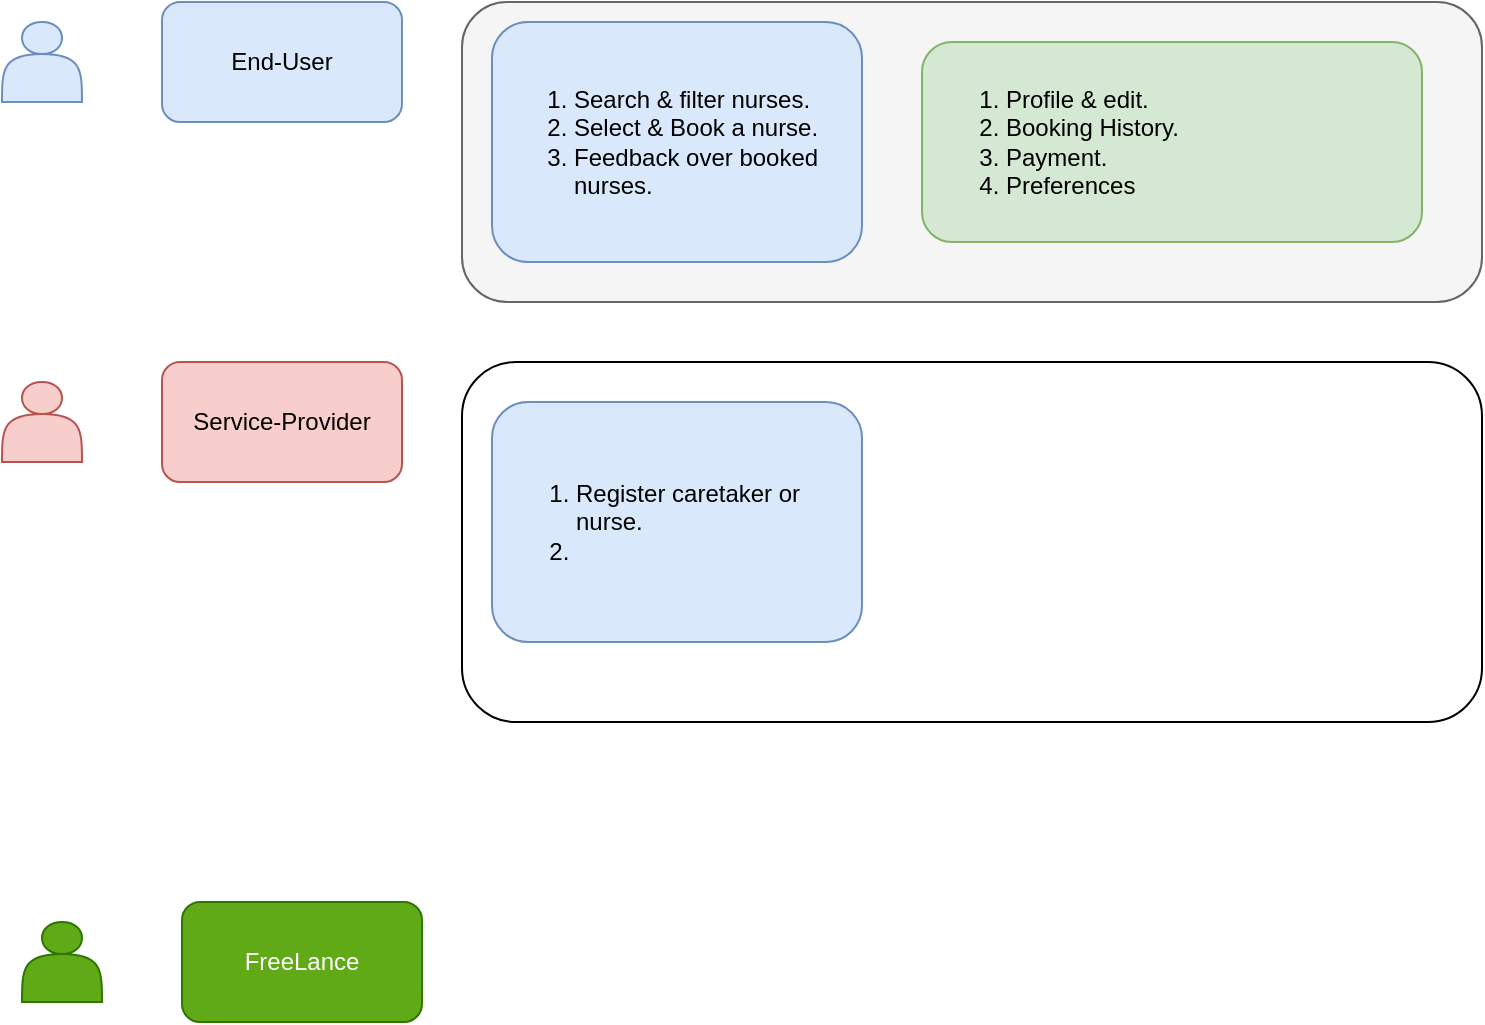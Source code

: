 <mxfile version="21.2.9" type="github">
  <diagram name="Page-1" id="xXF_qz4q6ZDb1wTxfpjC">
    <mxGraphModel dx="1194" dy="700" grid="1" gridSize="10" guides="1" tooltips="1" connect="1" arrows="1" fold="1" page="1" pageScale="1" pageWidth="850" pageHeight="1100" math="0" shadow="0">
      <root>
        <mxCell id="0" />
        <mxCell id="1" parent="0" />
        <mxCell id="q4CnHlP4UFCQ45shWsL7-1" value="" style="shape=actor;whiteSpace=wrap;html=1;fillColor=#dae8fc;strokeColor=#6c8ebf;" vertex="1" parent="1">
          <mxGeometry x="60" y="40" width="40" height="40" as="geometry" />
        </mxCell>
        <mxCell id="q4CnHlP4UFCQ45shWsL7-2" value="End-User" style="rounded=1;whiteSpace=wrap;html=1;fillColor=#dae8fc;strokeColor=#6c8ebf;" vertex="1" parent="1">
          <mxGeometry x="140" y="30" width="120" height="60" as="geometry" />
        </mxCell>
        <mxCell id="q4CnHlP4UFCQ45shWsL7-5" value="" style="shape=actor;whiteSpace=wrap;html=1;fillColor=#f8cecc;strokeColor=#b85450;" vertex="1" parent="1">
          <mxGeometry x="60" y="220" width="40" height="40" as="geometry" />
        </mxCell>
        <mxCell id="q4CnHlP4UFCQ45shWsL7-6" value="Service-Provider" style="rounded=1;whiteSpace=wrap;html=1;fillColor=#f8cecc;strokeColor=#b85450;" vertex="1" parent="1">
          <mxGeometry x="140" y="210" width="120" height="60" as="geometry" />
        </mxCell>
        <mxCell id="q4CnHlP4UFCQ45shWsL7-7" value="" style="shape=actor;whiteSpace=wrap;html=1;fillColor=#60a917;strokeColor=#2D7600;fontColor=#ffffff;" vertex="1" parent="1">
          <mxGeometry x="70" y="490" width="40" height="40" as="geometry" />
        </mxCell>
        <mxCell id="q4CnHlP4UFCQ45shWsL7-8" value="FreeLance" style="rounded=1;whiteSpace=wrap;html=1;fillColor=#60a917;fontColor=#ffffff;strokeColor=#2D7600;" vertex="1" parent="1">
          <mxGeometry x="150" y="480" width="120" height="60" as="geometry" />
        </mxCell>
        <mxCell id="q4CnHlP4UFCQ45shWsL7-9" value="&lt;p style=&quot;line-height: 130%;&quot;&gt;&lt;/p&gt;&lt;br&gt;&lt;p&gt;&lt;/p&gt;" style="rounded=1;whiteSpace=wrap;html=1;align=left;fillColor=#f5f5f5;fontColor=#333333;strokeColor=#666666;" vertex="1" parent="1">
          <mxGeometry x="290" y="30" width="510" height="150" as="geometry" />
        </mxCell>
        <mxCell id="q4CnHlP4UFCQ45shWsL7-10" value="&lt;ol style=&quot;border-color: var(--border-color); text-align: left;&quot;&gt;&lt;li style=&quot;border-color: var(--border-color);&quot;&gt;Search &amp;amp; filter nurses.&lt;/li&gt;&lt;li style=&quot;border-color: var(--border-color);&quot;&gt;Select &amp;amp; Book a nurse.&lt;/li&gt;&lt;li style=&quot;border-color: var(--border-color);&quot;&gt;Feedback over booked nurses.&lt;/li&gt;&lt;/ol&gt;" style="rounded=1;whiteSpace=wrap;html=1;fillColor=#dae8fc;strokeColor=#6c8ebf;" vertex="1" parent="1">
          <mxGeometry x="305" y="40" width="185" height="120" as="geometry" />
        </mxCell>
        <mxCell id="q4CnHlP4UFCQ45shWsL7-11" value="&lt;ol&gt;&lt;li&gt;Profile &amp;amp; edit.&lt;/li&gt;&lt;li&gt;Booking History.&lt;/li&gt;&lt;li&gt;Payment.&lt;/li&gt;&lt;li&gt;Preferences&lt;/li&gt;&lt;/ol&gt;" style="rounded=1;whiteSpace=wrap;html=1;align=left;fillColor=#d5e8d4;strokeColor=#82b366;" vertex="1" parent="1">
          <mxGeometry x="520" y="50" width="250" height="100" as="geometry" />
        </mxCell>
        <mxCell id="q4CnHlP4UFCQ45shWsL7-13" value="" style="rounded=1;whiteSpace=wrap;html=1;" vertex="1" parent="1">
          <mxGeometry x="290" y="210" width="510" height="180" as="geometry" />
        </mxCell>
        <mxCell id="q4CnHlP4UFCQ45shWsL7-14" value="&lt;ol style=&quot;border-color: var(--border-color);&quot;&gt;&lt;li style=&quot;border-color: var(--border-color);&quot;&gt;Register caretaker or nurse.&lt;/li&gt;&lt;li style=&quot;border-color: var(--border-color);&quot;&gt;&lt;br&gt;&lt;/li&gt;&lt;/ol&gt;" style="rounded=1;whiteSpace=wrap;html=1;fillColor=#dae8fc;strokeColor=#6c8ebf;align=left;" vertex="1" parent="1">
          <mxGeometry x="305" y="230" width="185" height="120" as="geometry" />
        </mxCell>
      </root>
    </mxGraphModel>
  </diagram>
</mxfile>
